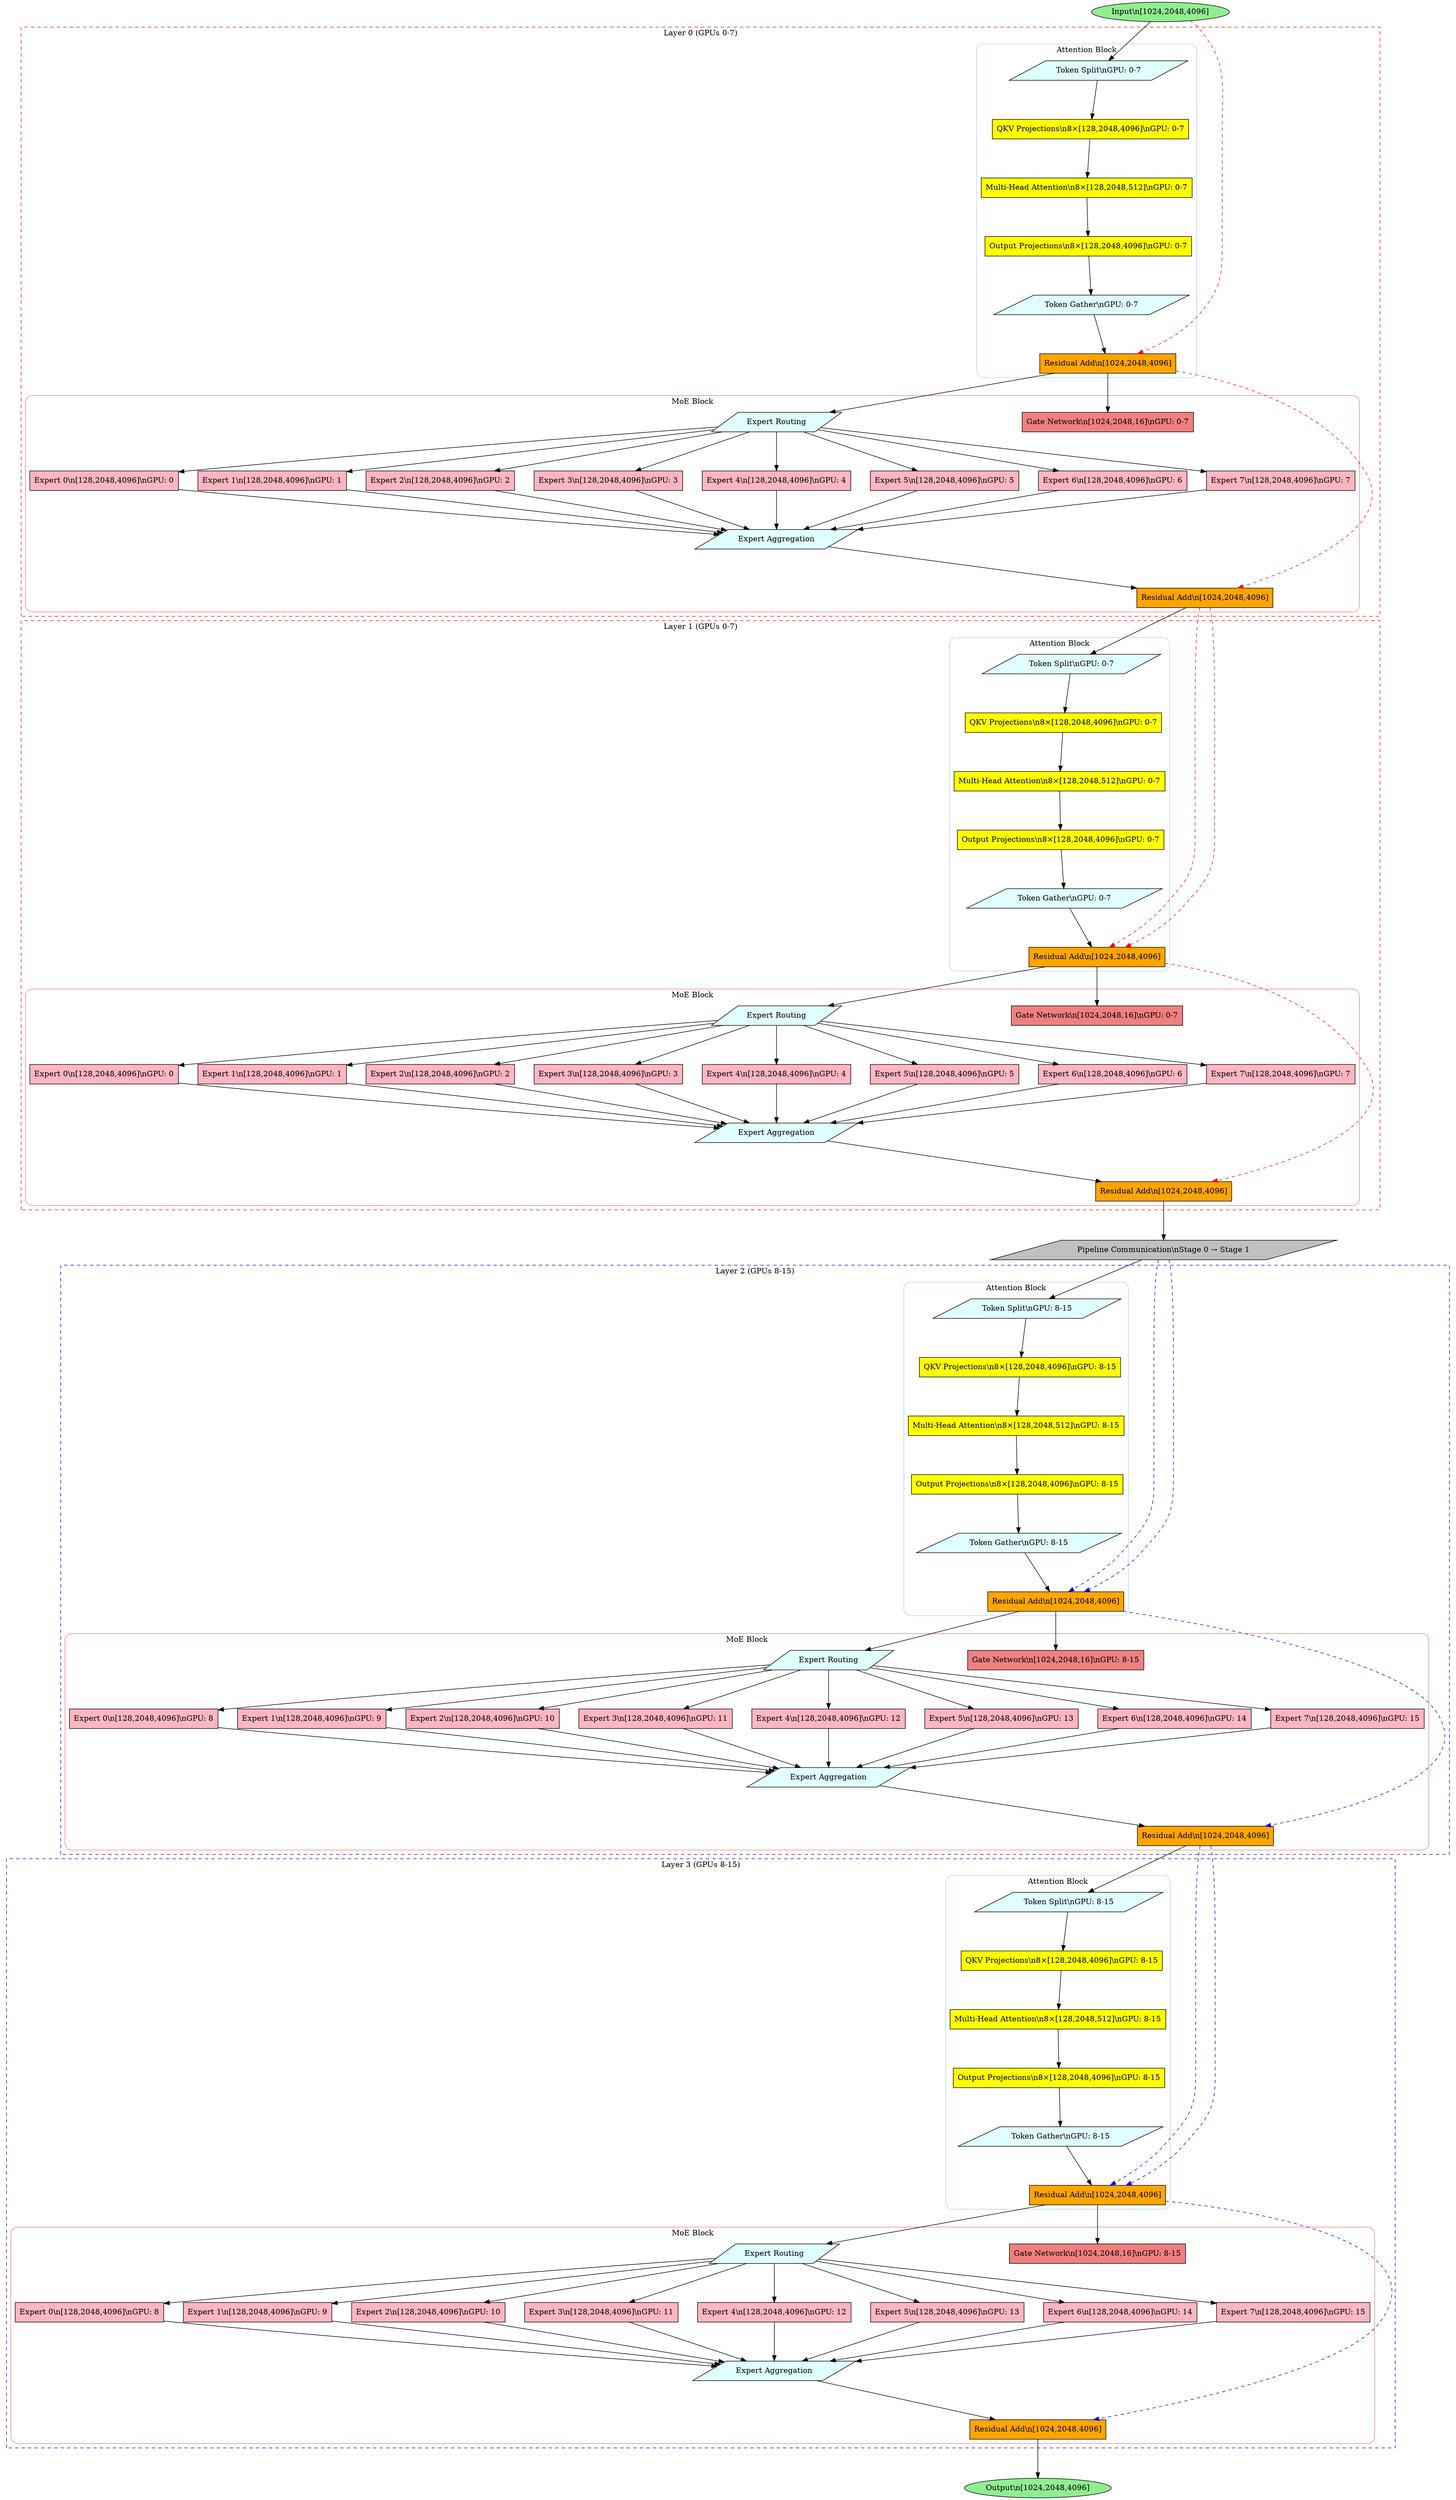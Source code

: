 digraph optimized_complete_moe {
    graph [rankdir=TB, ranksep=1.0, nodesep=0.5];
    node [shape=rectangle, style=filled, fillcolor=lightblue];

    // Input and Output nodes
    input [fillcolor=lightgreen, shape=ellipse, label="Input\\n[1024,2048,4096]"];
    output [fillcolor=lightgreen, shape=ellipse, label="Output\\n[1024,2048,4096]"];

    // ===== LAYER 0 (GPUs 0-7) =====
    subgraph cluster_layer_0 {
        label="Layer 0 (GPUs 0-7)";
        style=dashed; color=red;

        // Attention Block
        subgraph cluster_l0_attention {
            label="Attention Block";
            style=rounded; color=lightblue;

            l0_token_split [fillcolor=lightcyan, shape=parallelogram, label="Token Split\\nGPU: 0-7"];
            l0_qkv [fillcolor=yellow, label="QKV Projections\\n8×[128,2048,4096]\\nGPU: 0-7"];
            l0_attention [fillcolor=yellow, label="Multi-Head Attention\\n8×[128,2048,512]\\nGPU: 0-7"];
            l0_out_proj [fillcolor=yellow, label="Output Projections\\n8×[128,2048,4096]\\nGPU: 0-7"];
            l0_gather [fillcolor=lightcyan, shape=parallelogram, label="Token Gather\\nGPU: 0-7"];
            l0_attn_res [fillcolor=orange, label="Residual Add\\n[1024,2048,4096]"];
        }

        // MoE Block
        subgraph cluster_l0_moe {
            label="MoE Block";
            style=rounded; color=lightcoral;

            l0_gate [fillcolor=lightcoral, label="Gate Network\\n[1024,2048,16]\\nGPU: 0-7"];
            l0_expert_route [fillcolor=lightcyan, shape=parallelogram, label="Expert Routing"];
            l0_exp0 [fillcolor=lightpink, label="Expert 0\\n[128,2048,4096]\\nGPU: 0"];
            l0_exp1 [fillcolor=lightpink, label="Expert 1\\n[128,2048,4096]\\nGPU: 1"];
            l0_exp2 [fillcolor=lightpink, label="Expert 2\\n[128,2048,4096]\\nGPU: 2"];
            l0_exp3 [fillcolor=lightpink, label="Expert 3\\n[128,2048,4096]\\nGPU: 3"];
            l0_exp4 [fillcolor=lightpink, label="Expert 4\\n[128,2048,4096]\\nGPU: 4"];
            l0_exp5 [fillcolor=lightpink, label="Expert 5\\n[128,2048,4096]\\nGPU: 5"];
            l0_exp6 [fillcolor=lightpink, label="Expert 6\\n[128,2048,4096]\\nGPU: 6"];
            l0_exp7 [fillcolor=lightpink, label="Expert 7\\n[128,2048,4096]\\nGPU: 7"];
            l0_expert_agg [fillcolor=lightcyan, shape=parallelogram, label="Expert Aggregation"];
            l0_moe_res [fillcolor=orange, label="Residual Add\\n[1024,2048,4096]"];
        }
    }

    // ===== LAYER 1 (GPUs 0-7) =====
    subgraph cluster_layer_1 {
        label="Layer 1 (GPUs 0-7)";
        style=dashed; color=red;

        // Attention Block
        subgraph cluster_l1_attention {
            label="Attention Block";
            style=rounded; color=lightblue;

            l1_token_split [fillcolor=lightcyan, shape=parallelogram, label="Token Split\\nGPU: 0-7"];
            l1_qkv [fillcolor=yellow, label="QKV Projections\\n8×[128,2048,4096]\\nGPU: 0-7"];
            l1_attention [fillcolor=yellow, label="Multi-Head Attention\\n8×[128,2048,512]\\nGPU: 0-7"];
            l1_out_proj [fillcolor=yellow, label="Output Projections\\n8×[128,2048,4096]\\nGPU: 0-7"];
            l1_gather [fillcolor=lightcyan, shape=parallelogram, label="Token Gather\\nGPU: 0-7"];
            l1_attn_res [fillcolor=orange, label="Residual Add\\n[1024,2048,4096]"];
        }

        // MoE Block
        subgraph cluster_l1_moe {
            label="MoE Block";
            style=rounded; color=lightcoral;

            l1_gate [fillcolor=lightcoral, label="Gate Network\\n[1024,2048,16]\\nGPU: 0-7"];
            l1_expert_route [fillcolor=lightcyan, shape=parallelogram, label="Expert Routing"];
            l1_exp0 [fillcolor=lightpink, label="Expert 0\\n[128,2048,4096]\\nGPU: 0"];
            l1_exp1 [fillcolor=lightpink, label="Expert 1\\n[128,2048,4096]\\nGPU: 1"];
            l1_exp2 [fillcolor=lightpink, label="Expert 2\\n[128,2048,4096]\\nGPU: 2"];
            l1_exp3 [fillcolor=lightpink, label="Expert 3\\n[128,2048,4096]\\nGPU: 3"];
            l1_exp4 [fillcolor=lightpink, label="Expert 4\\n[128,2048,4096]\\nGPU: 4"];
            l1_exp5 [fillcolor=lightpink, label="Expert 5\\n[128,2048,4096]\\nGPU: 5"];
            l1_exp6 [fillcolor=lightpink, label="Expert 6\\n[128,2048,4096]\\nGPU: 6"];
            l1_exp7 [fillcolor=lightpink, label="Expert 7\\n[128,2048,4096]\\nGPU: 7"];
            l1_expert_agg [fillcolor=lightcyan, shape=parallelogram, label="Expert Aggregation"];
            l1_moe_res [fillcolor=orange, label="Residual Add\\n[1024,2048,4096]"];
        }
    }

    // ===== LAYER 2 (GPUs 8-15) =====
    subgraph cluster_layer_2 {
        label="Layer 2 (GPUs 8-15)";
        style=dashed; color=blue;

        // Attention Block
        subgraph cluster_l2_attention {
            label="Attention Block";
            style=rounded; color=lightblue;

            l2_token_split [fillcolor=lightcyan, shape=parallelogram, label="Token Split\\nGPU: 8-15"];
            l2_qkv [fillcolor=yellow, label="QKV Projections\\n8×[128,2048,4096]\\nGPU: 8-15"];
            l2_attention [fillcolor=yellow, label="Multi-Head Attention\\n8×[128,2048,512]\\nGPU: 8-15"];
            l2_out_proj [fillcolor=yellow, label="Output Projections\\n8×[128,2048,4096]\\nGPU: 8-15"];
            l2_gather [fillcolor=lightcyan, shape=parallelogram, label="Token Gather\\nGPU: 8-15"];
            l2_attn_res [fillcolor=orange, label="Residual Add\\n[1024,2048,4096]"];
        }

        // MoE Block
        subgraph cluster_l2_moe {
            label="MoE Block";
            style=rounded; color=lightcoral;

            l2_gate [fillcolor=lightcoral, label="Gate Network\\n[1024,2048,16]\\nGPU: 8-15"];
            l2_expert_route [fillcolor=lightcyan, shape=parallelogram, label="Expert Routing"];
            l2_exp0 [fillcolor=lightpink, label="Expert 0\\n[128,2048,4096]\\nGPU: 8"];
            l2_exp1 [fillcolor=lightpink, label="Expert 1\\n[128,2048,4096]\\nGPU: 9"];
            l2_exp2 [fillcolor=lightpink, label="Expert 2\\n[128,2048,4096]\\nGPU: 10"];
            l2_exp3 [fillcolor=lightpink, label="Expert 3\\n[128,2048,4096]\\nGPU: 11"];
            l2_exp4 [fillcolor=lightpink, label="Expert 4\\n[128,2048,4096]\\nGPU: 12"];
            l2_exp5 [fillcolor=lightpink, label="Expert 5\\n[128,2048,4096]\\nGPU: 13"];
            l2_exp6 [fillcolor=lightpink, label="Expert 6\\n[128,2048,4096]\\nGPU: 14"];
            l2_exp7 [fillcolor=lightpink, label="Expert 7\\n[128,2048,4096]\\nGPU: 15"];
            l2_expert_agg [fillcolor=lightcyan, shape=parallelogram, label="Expert Aggregation"];
            l2_moe_res [fillcolor=orange, label="Residual Add\\n[1024,2048,4096]"];
        }
    }

    // ===== LAYER 3 (GPUs 8-15) =====
    subgraph cluster_layer_3 {
        label="Layer 3 (GPUs 8-15)";
        style=dashed; color=blue;

        // Attention Block
        subgraph cluster_l3_attention {
            label="Attention Block";
            style=rounded; color=lightblue;

            l3_token_split [fillcolor=lightcyan, shape=parallelogram, label="Token Split\\nGPU: 8-15"];
            l3_qkv [fillcolor=yellow, label="QKV Projections\\n8×[128,2048,4096]\\nGPU: 8-15"];
            l3_attention [fillcolor=yellow, label="Multi-Head Attention\\n8×[128,2048,512]\\nGPU: 8-15"];
            l3_out_proj [fillcolor=yellow, label="Output Projections\\n8×[128,2048,4096]\\nGPU: 8-15"];
            l3_gather [fillcolor=lightcyan, shape=parallelogram, label="Token Gather\\nGPU: 8-15"];
            l3_attn_res [fillcolor=orange, label="Residual Add\\n[1024,2048,4096]"];
        }

        // MoE Block
        subgraph cluster_l3_moe {
            label="MoE Block";
            style=rounded; color=lightcoral;

            l3_gate [fillcolor=lightcoral, label="Gate Network\\n[1024,2048,16]\\nGPU: 8-15"];
            l3_expert_route [fillcolor=lightcyan, shape=parallelogram, label="Expert Routing"];
            l3_exp0 [fillcolor=lightpink, label="Expert 0\\n[128,2048,4096]\\nGPU: 8"];
            l3_exp1 [fillcolor=lightpink, label="Expert 1\\n[128,2048,4096]\\nGPU: 9"];
            l3_exp2 [fillcolor=lightpink, label="Expert 2\\n[128,2048,4096]\\nGPU: 10"];
            l3_exp3 [fillcolor=lightpink, label="Expert 3\\n[128,2048,4096]\\nGPU: 11"];
            l3_exp4 [fillcolor=lightpink, label="Expert 4\\n[128,2048,4096]\\nGPU: 12"];
            l3_exp5 [fillcolor=lightpink, label="Expert 5\\n[128,2048,4096]\\nGPU: 13"];
            l3_exp6 [fillcolor=lightpink, label="Expert 6\\n[128,2048,4096]\\nGPU: 14"];
            l3_exp7 [fillcolor=lightpink, label="Expert 7\\n[128,2048,4096]\\nGPU: 15"];
            l3_expert_agg [fillcolor=lightcyan, shape=parallelogram, label="Expert Aggregation"];
            l3_moe_res [fillcolor=orange, label="Residual Add\\n[1024,2048,4096]"];
        }
    }

    // ===== PIPELINE COMMUNICATION =====
    stage0_to_stage1 [fillcolor=gray, shape=parallelogram, label="Pipeline Communication\\nStage 0 → Stage 1"];

    // ===== CONNECTIONS =====
    // Input to Layer 0
    input -> l0_token_split;

    // Layer 0 Attention Block connections
    l0_token_split -> l0_qkv -> l0_attention -> l0_out_proj -> l0_gather -> l0_attn_res;
    input -> l0_attn_res [style=dashed, color=red];

    // Layer 0 MoE Block connections
    l0_attn_res -> l0_gate;
    l0_attn_res -> l0_expert_route;
    l0_expert_route -> l0_exp0 -> l0_expert_agg;
    l0_expert_route -> l0_exp1 -> l0_expert_agg;
    l0_expert_route -> l0_exp2 -> l0_expert_agg;
    l0_expert_route -> l0_exp3 -> l0_expert_agg;
    l0_expert_route -> l0_exp4 -> l0_expert_agg;
    l0_expert_route -> l0_exp5 -> l0_expert_agg;
    l0_expert_route -> l0_exp6 -> l0_expert_agg;
    l0_expert_route -> l0_exp7 -> l0_expert_agg;
    l0_expert_agg -> l0_moe_res;
    l0_attn_res -> l0_moe_res [style=dashed, color=red];

    // Layer 0 to Layer 1
    l0_moe_res -> l1_token_split;
    l0_moe_res -> l1_attn_res [style=dashed, color=red];

    // Layer 1 Attention Block connections
    l1_token_split -> l1_qkv -> l1_attention -> l1_out_proj -> l1_gather -> l1_attn_res;
    l0_moe_res -> l1_attn_res [style=dashed, color=red];

    // Layer 1 MoE Block connections
    l1_attn_res -> l1_gate;
    l1_attn_res -> l1_expert_route;
    l1_expert_route -> l1_exp0 -> l1_expert_agg;
    l1_expert_route -> l1_exp1 -> l1_expert_agg;
    l1_expert_route -> l1_exp2 -> l1_expert_agg;
    l1_expert_route -> l1_exp3 -> l1_expert_agg;
    l1_expert_route -> l1_exp4 -> l1_expert_agg;
    l1_expert_route -> l1_exp5 -> l1_expert_agg;
    l1_expert_route -> l1_exp6 -> l1_expert_agg;
    l1_expert_route -> l1_exp7 -> l1_expert_agg;
    l1_expert_agg -> l1_moe_res;
    l1_attn_res -> l1_moe_res [style=dashed, color=red];

    // Layer 1 to Layer 2 via pipeline
    l1_moe_res -> stage0_to_stage1;
    stage0_to_stage1 -> l2_token_split;
    stage0_to_stage1 -> l2_attn_res [style=dashed, color=blue];

    // Layer 2 Attention Block connections
    l2_token_split -> l2_qkv -> l2_attention -> l2_out_proj -> l2_gather -> l2_attn_res;
    stage0_to_stage1 -> l2_attn_res [style=dashed, color=blue];

    // Layer 2 MoE Block connections
    l2_attn_res -> l2_gate;
    l2_attn_res -> l2_expert_route;
    l2_expert_route -> l2_exp0 -> l2_expert_agg;
    l2_expert_route -> l2_exp1 -> l2_expert_agg;
    l2_expert_route -> l2_exp2 -> l2_expert_agg;
    l2_expert_route -> l2_exp3 -> l2_expert_agg;
    l2_expert_route -> l2_exp4 -> l2_expert_agg;
    l2_expert_route -> l2_exp5 -> l2_expert_agg;
    l2_expert_route -> l2_exp6 -> l2_expert_agg;
    l2_expert_route -> l2_exp7 -> l2_expert_agg;
    l2_expert_agg -> l2_moe_res;
    l2_attn_res -> l2_moe_res [style=dashed, color=blue];

    // Layer 2 to Layer 3
    l2_moe_res -> l3_token_split;
    l2_moe_res -> l3_attn_res [style=dashed, color=blue];

    // Layer 3 Attention Block connections
    l3_token_split -> l3_qkv -> l3_attention -> l3_out_proj -> l3_gather -> l3_attn_res;
    l2_moe_res -> l3_attn_res [style=dashed, color=blue];

    // Layer 3 MoE Block connections
    l3_attn_res -> l3_gate;
    l3_attn_res -> l3_expert_route;
    l3_expert_route -> l3_exp0 -> l3_expert_agg;
    l3_expert_route -> l3_exp1 -> l3_expert_agg;
    l3_expert_route -> l3_exp2 -> l3_expert_agg;
    l3_expert_route -> l3_exp3 -> l3_expert_agg;
    l3_expert_route -> l3_exp4 -> l3_expert_agg;
    l3_expert_route -> l3_exp5 -> l3_expert_agg;
    l3_expert_route -> l3_exp6 -> l3_expert_agg;
    l3_expert_route -> l3_exp7 -> l3_expert_agg;
    l3_expert_agg -> l3_moe_res;
    l3_attn_res -> l3_moe_res [style=dashed, color=blue];

    // Final output
    l3_moe_res -> output;
}